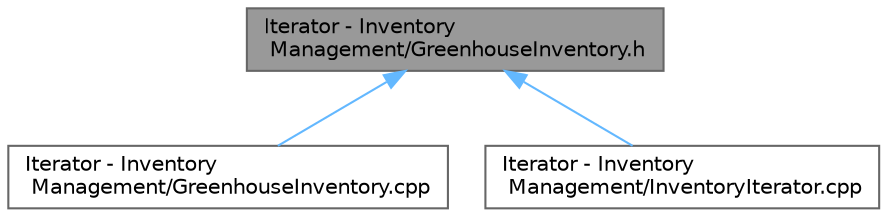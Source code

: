 digraph "Iterator - Inventory Management/GreenhouseInventory.h"
{
 // INTERACTIVE_SVG=YES
 // LATEX_PDF_SIZE
  bgcolor="transparent";
  edge [fontname=Helvetica,fontsize=10,labelfontname=Helvetica,labelfontsize=10];
  node [fontname=Helvetica,fontsize=10,shape=box,height=0.2,width=0.4];
  Node1 [id="Node000001",label="Iterator - Inventory\l Management/GreenhouseInventory.h",height=0.2,width=0.4,color="gray40", fillcolor="grey60", style="filled", fontcolor="black",tooltip="Concrete Aggregate implementation for plant inventory management."];
  Node1 -> Node2 [id="edge1_Node000001_Node000002",dir="back",color="steelblue1",style="solid",tooltip=" "];
  Node2 [id="Node000002",label="Iterator - Inventory\l Management/GreenhouseInventory.cpp",height=0.2,width=0.4,color="grey40", fillcolor="white", style="filled",URL="$_greenhouse_inventory_8cpp.html",tooltip=" "];
  Node1 -> Node3 [id="edge2_Node000001_Node000003",dir="back",color="steelblue1",style="solid",tooltip=" "];
  Node3 [id="Node000003",label="Iterator - Inventory\l Management/InventoryIterator.cpp",height=0.2,width=0.4,color="grey40", fillcolor="white", style="filled",URL="$_inventory_iterator_8cpp.html",tooltip=" "];
}
